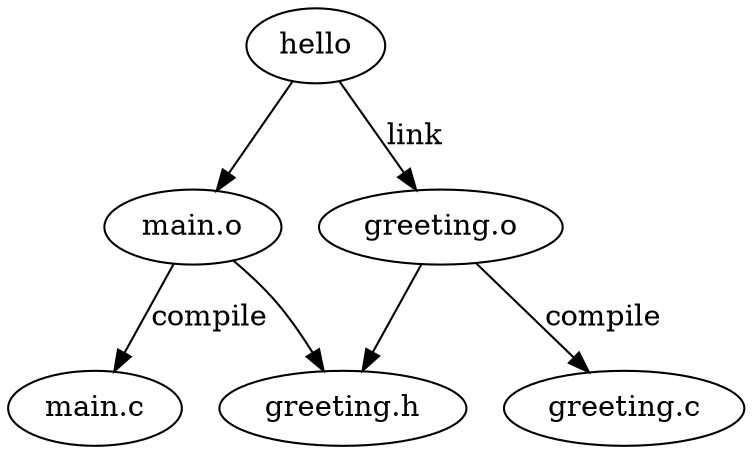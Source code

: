 digraph G {
    "hello" -> "main.o"
    "hello" -> "greeting.o" [label="link"]
    "main.o" -> "main.c" [label="compile"]
    "greeting.o" -> "greeting.c" [label="compile"]
    "main.o" -> "greeting.h"
    "greeting.o" -> "greeting.h"
}
